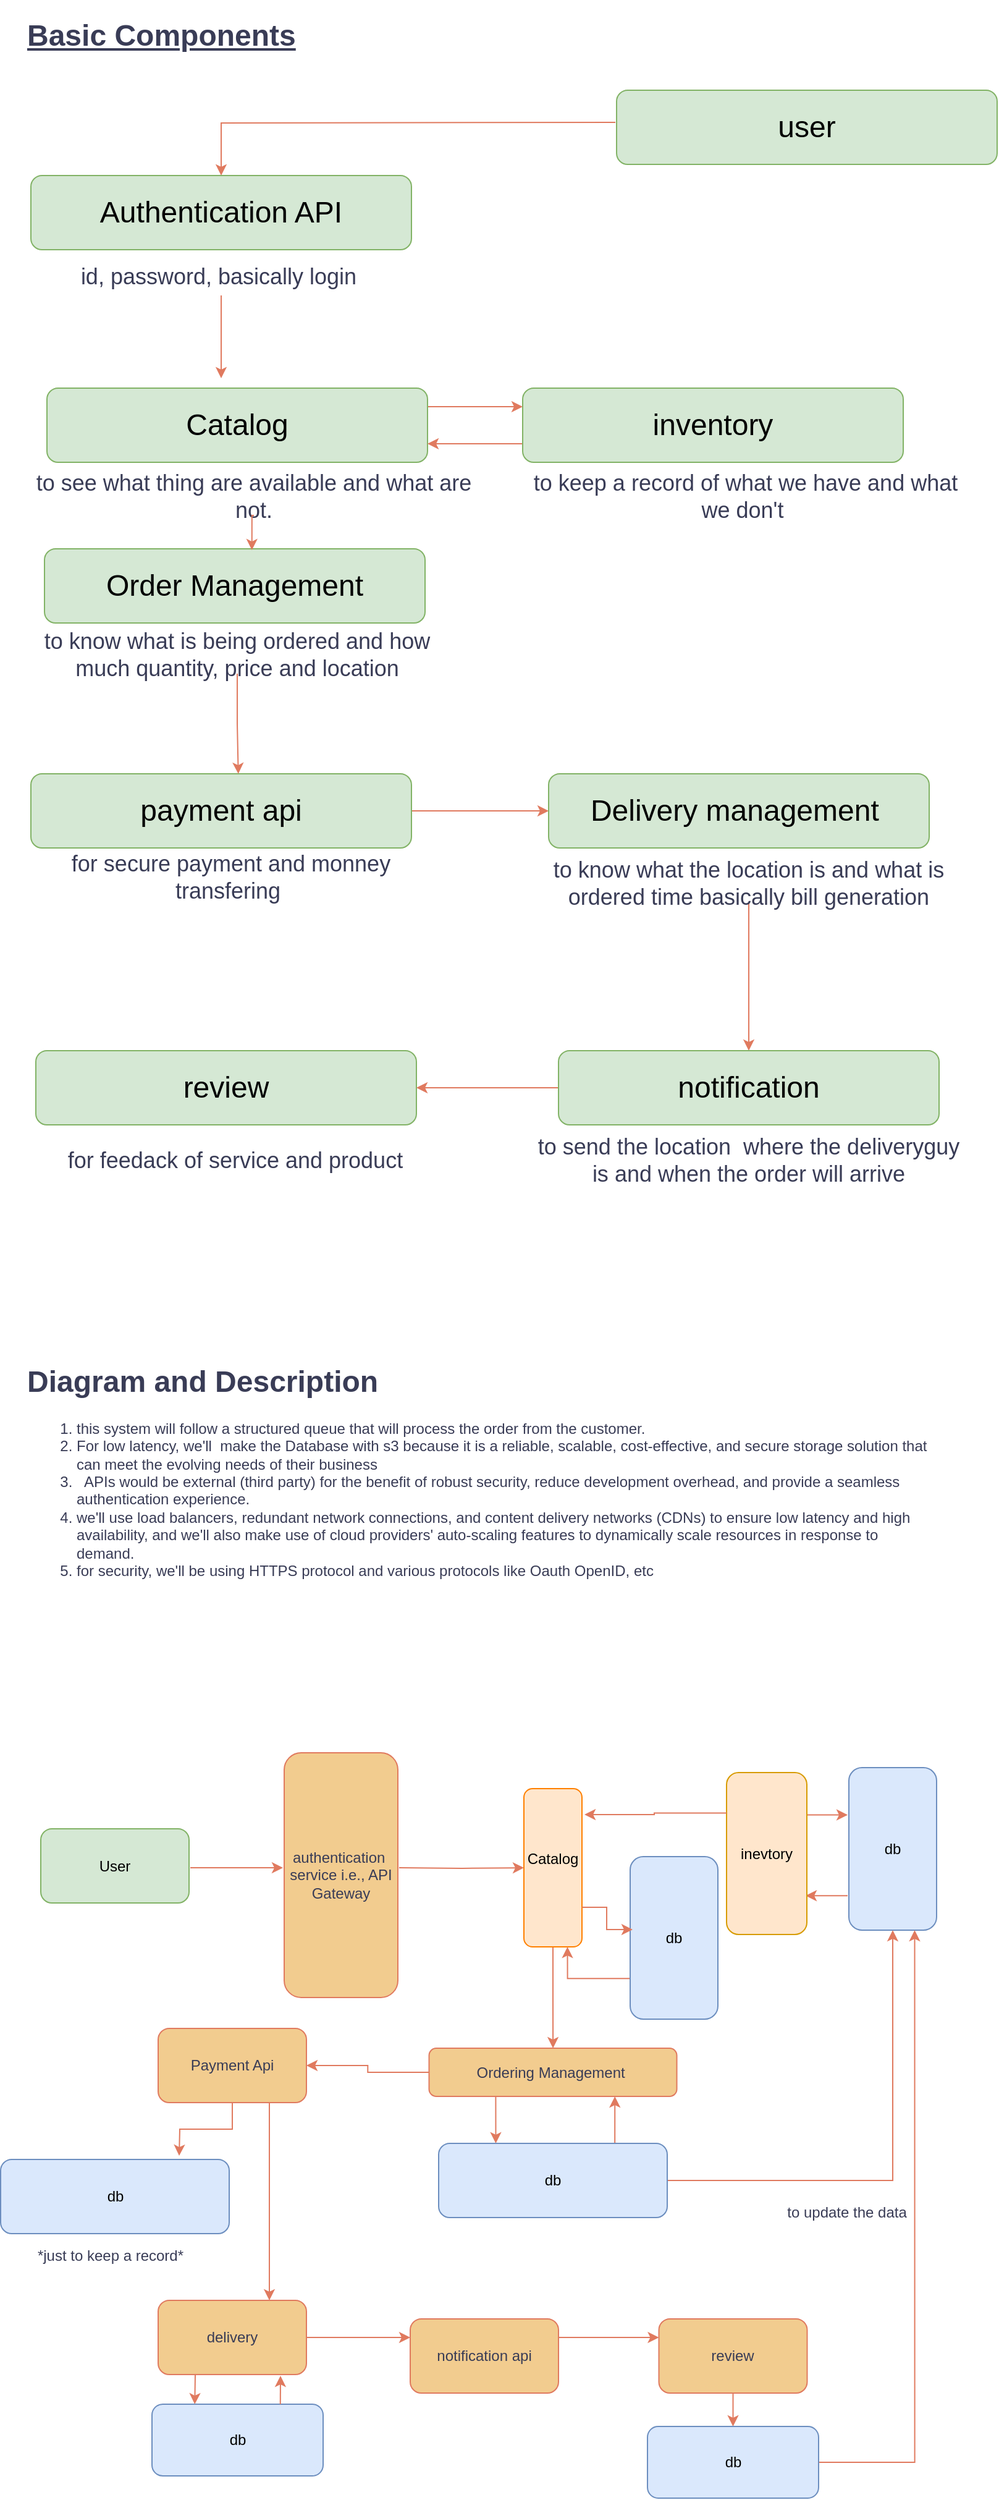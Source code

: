 <mxfile version="24.3.0" type="github">
  <diagram name="Page-1" id="rZl5qJRqtmKBaisi7E9L">
    <mxGraphModel dx="880" dy="-640" grid="0" gridSize="10" guides="1" tooltips="1" connect="1" arrows="1" fold="1" page="1" pageScale="1" pageWidth="850" pageHeight="1100" math="0" shadow="0">
      <root>
        <mxCell id="0" />
        <mxCell id="1" parent="0" />
        <mxCell id="FJac4kEjW2PNh2A5RaV5-8" style="edgeStyle=orthogonalEdgeStyle;rounded=0;orthogonalLoop=1;jettySize=auto;html=1;exitX=1;exitY=0.5;exitDx=0;exitDy=0;strokeColor=#E07A5F;fontColor=#393C56;fillColor=#F2CC8F;" edge="1" parent="1">
          <mxGeometry relative="1" as="geometry">
            <mxPoint x="244" y="2646" as="targetPoint" />
            <mxPoint x="169" y="2646" as="sourcePoint" />
          </mxGeometry>
        </mxCell>
        <mxCell id="FJac4kEjW2PNh2A5RaV5-1" value="User" style="rounded=1;whiteSpace=wrap;html=1;labelBackgroundColor=none;fillColor=#d5e8d4;strokeColor=#82b366;" vertex="1" parent="1">
          <mxGeometry x="48" y="2614.5" width="120" height="60" as="geometry" />
        </mxCell>
        <mxCell id="FJac4kEjW2PNh2A5RaV5-10" style="edgeStyle=orthogonalEdgeStyle;rounded=0;orthogonalLoop=1;jettySize=auto;html=1;exitX=1;exitY=0.5;exitDx=0;exitDy=0;entryX=0;entryY=0.5;entryDx=0;entryDy=0;strokeColor=#E07A5F;fontColor=#393C56;fillColor=#F2CC8F;" edge="1" parent="1" target="FJac4kEjW2PNh2A5RaV5-4">
          <mxGeometry relative="1" as="geometry">
            <mxPoint x="338" y="2646" as="sourcePoint" />
          </mxGeometry>
        </mxCell>
        <mxCell id="FJac4kEjW2PNh2A5RaV5-3" value="authentication&amp;nbsp;&lt;div&gt;service i.e., API Gateway&lt;/div&gt;" style="rounded=1;whiteSpace=wrap;html=1;strokeColor=#E07A5F;fontColor=#393C56;fillColor=#F2CC8F;" vertex="1" parent="1">
          <mxGeometry x="245" y="2553" width="92" height="198" as="geometry" />
        </mxCell>
        <mxCell id="FJac4kEjW2PNh2A5RaV5-57" style="edgeStyle=orthogonalEdgeStyle;rounded=0;orthogonalLoop=1;jettySize=auto;html=1;exitX=0.5;exitY=1;exitDx=0;exitDy=0;strokeColor=#E07A5F;fontColor=#393C56;fillColor=#F2CC8F;" edge="1" parent="1" source="FJac4kEjW2PNh2A5RaV5-4" target="FJac4kEjW2PNh2A5RaV5-11">
          <mxGeometry relative="1" as="geometry" />
        </mxCell>
        <mxCell id="FJac4kEjW2PNh2A5RaV5-4" value="Catalog&lt;div&gt;&amp;nbsp;&amp;nbsp;&lt;/div&gt;" style="rounded=1;whiteSpace=wrap;html=1;strokeColor=#FF8000;fillColor=#FFE6CC;" vertex="1" parent="1">
          <mxGeometry x="439" y="2582" width="47" height="128" as="geometry" />
        </mxCell>
        <mxCell id="FJac4kEjW2PNh2A5RaV5-17" style="edgeStyle=orthogonalEdgeStyle;rounded=0;orthogonalLoop=1;jettySize=auto;html=1;exitX=0.25;exitY=1;exitDx=0;exitDy=0;strokeColor=#E07A5F;fontColor=#393C56;fillColor=#F2CC8F;entryX=0.25;entryY=0;entryDx=0;entryDy=0;" edge="1" parent="1" source="FJac4kEjW2PNh2A5RaV5-11" target="FJac4kEjW2PNh2A5RaV5-16">
          <mxGeometry relative="1" as="geometry">
            <mxPoint x="459" y="2849" as="targetPoint" />
          </mxGeometry>
        </mxCell>
        <mxCell id="FJac4kEjW2PNh2A5RaV5-66" style="edgeStyle=orthogonalEdgeStyle;rounded=0;orthogonalLoop=1;jettySize=auto;html=1;exitX=0;exitY=0.5;exitDx=0;exitDy=0;entryX=1;entryY=0.5;entryDx=0;entryDy=0;strokeColor=#E07A5F;fontColor=#393C56;fillColor=#F2CC8F;" edge="1" parent="1" source="FJac4kEjW2PNh2A5RaV5-11" target="FJac4kEjW2PNh2A5RaV5-65">
          <mxGeometry relative="1" as="geometry" />
        </mxCell>
        <mxCell id="FJac4kEjW2PNh2A5RaV5-11" value="Ordering Management&amp;nbsp;" style="rounded=1;whiteSpace=wrap;html=1;strokeColor=#E07A5F;fontColor=#393C56;fillColor=#F2CC8F;" vertex="1" parent="1">
          <mxGeometry x="362.25" y="2792" width="200.5" height="39" as="geometry" />
        </mxCell>
        <mxCell id="FJac4kEjW2PNh2A5RaV5-55" style="edgeStyle=orthogonalEdgeStyle;rounded=0;orthogonalLoop=1;jettySize=auto;html=1;exitX=0;exitY=0.75;exitDx=0;exitDy=0;entryX=1;entryY=0.75;entryDx=0;entryDy=0;strokeColor=#E07A5F;fontColor=#393C56;fillColor=#F2CC8F;" edge="1" parent="1">
          <mxGeometry relative="1" as="geometry">
            <mxPoint x="701" y="2668.625" as="sourcePoint" />
            <mxPoint x="667" y="2668.75" as="targetPoint" />
          </mxGeometry>
        </mxCell>
        <mxCell id="FJac4kEjW2PNh2A5RaV5-12" value="db" style="rounded=1;whiteSpace=wrap;html=1;strokeColor=#6c8ebf;fillColor=#dae8fc;rotation=0;" vertex="1" parent="1">
          <mxGeometry x="702" y="2565" width="71" height="131.5" as="geometry" />
        </mxCell>
        <mxCell id="FJac4kEjW2PNh2A5RaV5-18" style="edgeStyle=orthogonalEdgeStyle;rounded=0;orthogonalLoop=1;jettySize=auto;html=1;exitX=0.75;exitY=0;exitDx=0;exitDy=0;entryX=0.75;entryY=1;entryDx=0;entryDy=0;strokeColor=#E07A5F;fontColor=#393C56;fillColor=#F2CC8F;" edge="1" parent="1" source="FJac4kEjW2PNh2A5RaV5-16" target="FJac4kEjW2PNh2A5RaV5-11">
          <mxGeometry relative="1" as="geometry" />
        </mxCell>
        <mxCell id="FJac4kEjW2PNh2A5RaV5-62" style="edgeStyle=orthogonalEdgeStyle;rounded=0;orthogonalLoop=1;jettySize=auto;html=1;exitX=1;exitY=0.5;exitDx=0;exitDy=0;entryX=0.5;entryY=1;entryDx=0;entryDy=0;strokeColor=#E07A5F;fontColor=#393C56;fillColor=#F2CC8F;" edge="1" parent="1" source="FJac4kEjW2PNh2A5RaV5-16" target="FJac4kEjW2PNh2A5RaV5-12">
          <mxGeometry relative="1" as="geometry">
            <mxPoint x="661.5" y="2711.5" as="targetPoint" />
          </mxGeometry>
        </mxCell>
        <mxCell id="FJac4kEjW2PNh2A5RaV5-16" value="db" style="rounded=1;whiteSpace=wrap;html=1;strokeColor=#6c8ebf;fillColor=#dae8fc;" vertex="1" parent="1">
          <mxGeometry x="370" y="2869" width="185" height="60" as="geometry" />
        </mxCell>
        <mxCell id="FJac4kEjW2PNh2A5RaV5-60" style="edgeStyle=orthogonalEdgeStyle;rounded=0;orthogonalLoop=1;jettySize=auto;html=1;exitX=1;exitY=0.25;exitDx=0;exitDy=0;entryX=0;entryY=0.25;entryDx=0;entryDy=0;strokeColor=#E07A5F;fontColor=#393C56;fillColor=#F2CC8F;" edge="1" parent="1">
          <mxGeometry relative="1" as="geometry">
            <mxPoint x="667" y="2603.25" as="sourcePoint" />
            <mxPoint x="701" y="2602.875" as="targetPoint" />
          </mxGeometry>
        </mxCell>
        <mxCell id="FJac4kEjW2PNh2A5RaV5-21" value="inevtory" style="rounded=1;whiteSpace=wrap;html=1;strokeColor=#d79b00;fillColor=#ffe6cc;" vertex="1" parent="1">
          <mxGeometry x="603" y="2569" width="65" height="131" as="geometry" />
        </mxCell>
        <mxCell id="FJac4kEjW2PNh2A5RaV5-39" style="edgeStyle=orthogonalEdgeStyle;rounded=0;orthogonalLoop=1;jettySize=auto;html=1;entryX=0.5;entryY=0;entryDx=0;entryDy=0;strokeColor=#E07A5F;fontColor=#393C56;fillColor=#F2CC8F;" edge="1" parent="1" target="FJac4kEjW2PNh2A5RaV5-30">
          <mxGeometry relative="1" as="geometry">
            <mxPoint x="513" y="1234" as="sourcePoint" />
          </mxGeometry>
        </mxCell>
        <mxCell id="FJac4kEjW2PNh2A5RaV5-27" value="&lt;font style=&quot;font-size: 24px;&quot;&gt;user&lt;/font&gt;" style="rounded=1;whiteSpace=wrap;html=1;strokeColor=#82b366;fillColor=#d5e8d4;movable=1;resizable=1;rotatable=1;deletable=1;editable=1;locked=0;connectable=1;" vertex="1" parent="1">
          <mxGeometry x="514" y="1208" width="308" height="60" as="geometry" />
        </mxCell>
        <mxCell id="FJac4kEjW2PNh2A5RaV5-28" value="&lt;font style=&quot;font-size: 24px;&quot;&gt;Order Management&lt;/font&gt;" style="rounded=1;whiteSpace=wrap;html=1;strokeColor=#82b366;fillColor=#d5e8d4;movable=1;resizable=1;rotatable=1;deletable=1;editable=1;locked=0;connectable=1;" vertex="1" parent="1">
          <mxGeometry x="51" y="1579" width="308" height="60" as="geometry" />
        </mxCell>
        <mxCell id="FJac4kEjW2PNh2A5RaV5-41" style="edgeStyle=orthogonalEdgeStyle;rounded=0;orthogonalLoop=1;jettySize=auto;html=1;exitX=1;exitY=0.25;exitDx=0;exitDy=0;entryX=0;entryY=0.25;entryDx=0;entryDy=0;strokeColor=#E07A5F;fontColor=#393C56;fillColor=#F2CC8F;" edge="1" parent="1" source="FJac4kEjW2PNh2A5RaV5-29" target="FJac4kEjW2PNh2A5RaV5-31">
          <mxGeometry relative="1" as="geometry" />
        </mxCell>
        <mxCell id="FJac4kEjW2PNh2A5RaV5-29" value="&lt;font style=&quot;font-size: 24px;&quot;&gt;Catalog&lt;/font&gt;" style="rounded=1;whiteSpace=wrap;html=1;strokeColor=#82b366;fillColor=#d5e8d4;movable=1;resizable=1;rotatable=1;deletable=1;editable=1;locked=0;connectable=1;" vertex="1" parent="1">
          <mxGeometry x="53" y="1449" width="308" height="60" as="geometry" />
        </mxCell>
        <mxCell id="FJac4kEjW2PNh2A5RaV5-30" value="&lt;font style=&quot;font-size: 24px;&quot;&gt;Authentication API&lt;/font&gt;" style="rounded=1;whiteSpace=wrap;html=1;strokeColor=#82b366;fillColor=#d5e8d4;movable=1;resizable=1;rotatable=1;deletable=1;editable=1;locked=0;connectable=1;" vertex="1" parent="1">
          <mxGeometry x="40" y="1277" width="308" height="60" as="geometry" />
        </mxCell>
        <mxCell id="FJac4kEjW2PNh2A5RaV5-42" style="edgeStyle=orthogonalEdgeStyle;rounded=0;orthogonalLoop=1;jettySize=auto;html=1;exitX=0;exitY=0.75;exitDx=0;exitDy=0;entryX=1;entryY=0.75;entryDx=0;entryDy=0;strokeColor=#E07A5F;fontColor=#393C56;fillColor=#F2CC8F;" edge="1" parent="1" source="FJac4kEjW2PNh2A5RaV5-31" target="FJac4kEjW2PNh2A5RaV5-29">
          <mxGeometry relative="1" as="geometry" />
        </mxCell>
        <mxCell id="FJac4kEjW2PNh2A5RaV5-31" value="&lt;font style=&quot;font-size: 24px;&quot;&gt;inventory&lt;/font&gt;" style="rounded=1;whiteSpace=wrap;html=1;strokeColor=#82b366;fillColor=#d5e8d4;movable=1;resizable=1;rotatable=1;deletable=1;editable=1;locked=0;connectable=1;" vertex="1" parent="1">
          <mxGeometry x="438" y="1449" width="308" height="60" as="geometry" />
        </mxCell>
        <mxCell id="FJac4kEjW2PNh2A5RaV5-47" style="edgeStyle=orthogonalEdgeStyle;rounded=0;orthogonalLoop=1;jettySize=auto;html=1;exitX=1;exitY=0.5;exitDx=0;exitDy=0;strokeColor=#E07A5F;fontColor=#393C56;fillColor=#F2CC8F;entryX=0;entryY=0.5;entryDx=0;entryDy=0;" edge="1" parent="1" source="FJac4kEjW2PNh2A5RaV5-32" target="FJac4kEjW2PNh2A5RaV5-33">
          <mxGeometry relative="1" as="geometry">
            <mxPoint x="413" y="1794" as="targetPoint" />
          </mxGeometry>
        </mxCell>
        <mxCell id="FJac4kEjW2PNh2A5RaV5-32" value="&lt;font style=&quot;font-size: 24px;&quot;&gt;payment api&lt;/font&gt;" style="rounded=1;whiteSpace=wrap;html=1;strokeColor=#82b366;fillColor=#d5e8d4;movable=1;resizable=1;rotatable=1;deletable=1;editable=1;locked=0;connectable=1;" vertex="1" parent="1">
          <mxGeometry x="40" y="1761" width="308" height="60" as="geometry" />
        </mxCell>
        <mxCell id="FJac4kEjW2PNh2A5RaV5-33" value="&lt;font style=&quot;font-size: 24px;&quot;&gt;Delivery management&amp;nbsp;&lt;/font&gt;" style="rounded=1;whiteSpace=wrap;html=1;strokeColor=#82b366;fillColor=#d5e8d4;movable=1;resizable=1;rotatable=1;deletable=1;editable=1;locked=0;connectable=1;" vertex="1" parent="1">
          <mxGeometry x="459" y="1761" width="308" height="60" as="geometry" />
        </mxCell>
        <mxCell id="FJac4kEjW2PNh2A5RaV5-34" value="&lt;font style=&quot;font-size: 24px;&quot;&gt;review&lt;/font&gt;" style="rounded=1;whiteSpace=wrap;html=1;strokeColor=#82b366;fillColor=#d5e8d4;movable=1;resizable=1;rotatable=1;deletable=1;editable=1;locked=0;connectable=1;" vertex="1" parent="1">
          <mxGeometry x="44" y="1985" width="308" height="60" as="geometry" />
        </mxCell>
        <mxCell id="FJac4kEjW2PNh2A5RaV5-48" style="edgeStyle=orthogonalEdgeStyle;rounded=0;orthogonalLoop=1;jettySize=auto;html=1;strokeColor=#E07A5F;fontColor=#393C56;fillColor=#F2CC8F;" edge="1" parent="1" source="FJac4kEjW2PNh2A5RaV5-35">
          <mxGeometry relative="1" as="geometry">
            <mxPoint x="194" y="1441" as="targetPoint" />
          </mxGeometry>
        </mxCell>
        <mxCell id="FJac4kEjW2PNh2A5RaV5-35" value="&lt;font style=&quot;font-size: 18px;&quot;&gt;id, password, basically login&amp;nbsp;&lt;/font&gt;" style="text;html=1;align=center;verticalAlign=middle;whiteSpace=wrap;rounded=0;fontColor=#393C56;" vertex="1" parent="1">
          <mxGeometry x="45.5" y="1344" width="297" height="30" as="geometry" />
        </mxCell>
        <mxCell id="FJac4kEjW2PNh2A5RaV5-36" value="&lt;font style=&quot;font-size: 18px;&quot;&gt;to see what thing are available and what are not.&lt;/font&gt;" style="text;html=1;align=center;verticalAlign=middle;whiteSpace=wrap;rounded=0;fontColor=#393C56;" vertex="1" parent="1">
          <mxGeometry x="35" y="1522" width="371" height="30" as="geometry" />
        </mxCell>
        <mxCell id="FJac4kEjW2PNh2A5RaV5-37" value="&lt;font style=&quot;font-size: 18px;&quot;&gt;to know what is being ordered and how much quantity, price and location&lt;/font&gt;" style="text;html=1;align=center;verticalAlign=middle;whiteSpace=wrap;rounded=0;fontColor=#393C56;" vertex="1" parent="1">
          <mxGeometry x="35" y="1650" width="344" height="30" as="geometry" />
        </mxCell>
        <mxCell id="FJac4kEjW2PNh2A5RaV5-43" value="&lt;font style=&quot;font-size: 18px;&quot;&gt;to keep a record of what we have and what we don&#39;t&amp;nbsp;&lt;/font&gt;" style="text;html=1;align=center;verticalAlign=middle;whiteSpace=wrap;rounded=0;fontColor=#393C56;" vertex="1" parent="1">
          <mxGeometry x="433" y="1522" width="371" height="30" as="geometry" />
        </mxCell>
        <mxCell id="FJac4kEjW2PNh2A5RaV5-45" style="edgeStyle=orthogonalEdgeStyle;rounded=0;orthogonalLoop=1;jettySize=auto;html=1;entryX=0.545;entryY=0;entryDx=0;entryDy=0;entryPerimeter=0;strokeColor=#E07A5F;fontColor=#393C56;fillColor=#F2CC8F;" edge="1" parent="1" source="FJac4kEjW2PNh2A5RaV5-37" target="FJac4kEjW2PNh2A5RaV5-32">
          <mxGeometry relative="1" as="geometry" />
        </mxCell>
        <mxCell id="FJac4kEjW2PNh2A5RaV5-46" value="&lt;font style=&quot;font-size: 18px;&quot;&gt;for secure payment and monney transfering&amp;nbsp;&lt;/font&gt;" style="text;html=1;align=center;verticalAlign=middle;whiteSpace=wrap;rounded=0;fontColor=#393C56;" vertex="1" parent="1">
          <mxGeometry x="30" y="1830" width="344" height="30" as="geometry" />
        </mxCell>
        <mxCell id="FJac4kEjW2PNh2A5RaV5-90" style="edgeStyle=orthogonalEdgeStyle;rounded=0;orthogonalLoop=1;jettySize=auto;html=1;entryX=0.5;entryY=0;entryDx=0;entryDy=0;strokeColor=#E07A5F;fontColor=#393C56;fillColor=#F2CC8F;" edge="1" parent="1" source="FJac4kEjW2PNh2A5RaV5-49" target="FJac4kEjW2PNh2A5RaV5-87">
          <mxGeometry relative="1" as="geometry" />
        </mxCell>
        <mxCell id="FJac4kEjW2PNh2A5RaV5-49" value="&lt;font style=&quot;font-size: 18px;&quot;&gt;to know what the location is and what is ordered time basically bill generation&lt;/font&gt;" style="text;html=1;align=center;verticalAlign=middle;whiteSpace=wrap;rounded=0;fontColor=#393C56;" vertex="1" parent="1">
          <mxGeometry x="449" y="1835" width="344" height="30" as="geometry" />
        </mxCell>
        <mxCell id="FJac4kEjW2PNh2A5RaV5-51" value="&lt;span style=&quot;font-size: 18px;&quot;&gt;for feedack of&amp;nbsp;&lt;/span&gt;&lt;span style=&quot;font-size: 18px;&quot;&gt;service&lt;/span&gt;&lt;span style=&quot;font-size: 18px;&quot;&gt;&amp;nbsp;and&amp;nbsp;&lt;/span&gt;&lt;span style=&quot;font-size: 18px;&quot;&gt;product&lt;/span&gt;&lt;span style=&quot;font-size: 18px;&quot;&gt;&amp;nbsp;&lt;/span&gt;" style="text;html=1;align=center;verticalAlign=middle;whiteSpace=wrap;rounded=0;fontColor=#393C56;" vertex="1" parent="1">
          <mxGeometry x="36" y="2059" width="344" height="30" as="geometry" />
        </mxCell>
        <mxCell id="FJac4kEjW2PNh2A5RaV5-64" value="to update the data" style="text;html=1;align=center;verticalAlign=middle;whiteSpace=wrap;rounded=0;fontColor=#393C56;" vertex="1" parent="1">
          <mxGeometry x="651" y="2910" width="99" height="30" as="geometry" />
        </mxCell>
        <mxCell id="FJac4kEjW2PNh2A5RaV5-68" style="edgeStyle=orthogonalEdgeStyle;rounded=0;orthogonalLoop=1;jettySize=auto;html=1;exitX=0.5;exitY=1;exitDx=0;exitDy=0;strokeColor=#E07A5F;fontColor=#393C56;fillColor=#F2CC8F;" edge="1" parent="1" source="FJac4kEjW2PNh2A5RaV5-65">
          <mxGeometry relative="1" as="geometry">
            <mxPoint x="160" y="2879" as="targetPoint" />
          </mxGeometry>
        </mxCell>
        <mxCell id="FJac4kEjW2PNh2A5RaV5-101" style="edgeStyle=orthogonalEdgeStyle;rounded=0;orthogonalLoop=1;jettySize=auto;html=1;exitX=0.75;exitY=1;exitDx=0;exitDy=0;entryX=0.75;entryY=0;entryDx=0;entryDy=0;strokeColor=#E07A5F;fontColor=#393C56;fillColor=#F2CC8F;" edge="1" parent="1" source="FJac4kEjW2PNh2A5RaV5-65" target="FJac4kEjW2PNh2A5RaV5-67">
          <mxGeometry relative="1" as="geometry" />
        </mxCell>
        <mxCell id="FJac4kEjW2PNh2A5RaV5-65" value="Payment Api" style="rounded=1;whiteSpace=wrap;html=1;strokeColor=#E07A5F;fontColor=#393C56;fillColor=#F2CC8F;" vertex="1" parent="1">
          <mxGeometry x="143" y="2776" width="120" height="60" as="geometry" />
        </mxCell>
        <mxCell id="FJac4kEjW2PNh2A5RaV5-71" style="edgeStyle=orthogonalEdgeStyle;rounded=0;orthogonalLoop=1;jettySize=auto;html=1;exitX=0.25;exitY=1;exitDx=0;exitDy=0;entryX=0.25;entryY=0;entryDx=0;entryDy=0;strokeColor=#E07A5F;fontColor=#393C56;fillColor=#F2CC8F;" edge="1" parent="1" source="FJac4kEjW2PNh2A5RaV5-67" target="FJac4kEjW2PNh2A5RaV5-70">
          <mxGeometry relative="1" as="geometry" />
        </mxCell>
        <mxCell id="FJac4kEjW2PNh2A5RaV5-94" style="edgeStyle=orthogonalEdgeStyle;rounded=0;orthogonalLoop=1;jettySize=auto;html=1;exitX=1;exitY=0.5;exitDx=0;exitDy=0;entryX=0;entryY=0.25;entryDx=0;entryDy=0;strokeColor=#E07A5F;fontColor=#393C56;fillColor=#F2CC8F;" edge="1" parent="1" source="FJac4kEjW2PNh2A5RaV5-67" target="FJac4kEjW2PNh2A5RaV5-93">
          <mxGeometry relative="1" as="geometry" />
        </mxCell>
        <mxCell id="FJac4kEjW2PNh2A5RaV5-67" value="delivery" style="rounded=1;whiteSpace=wrap;html=1;strokeColor=#E07A5F;fontColor=#393C56;fillColor=#F2CC8F;" vertex="1" parent="1">
          <mxGeometry x="143" y="2996" width="120" height="60" as="geometry" />
        </mxCell>
        <mxCell id="FJac4kEjW2PNh2A5RaV5-78" style="edgeStyle=orthogonalEdgeStyle;rounded=0;orthogonalLoop=1;jettySize=auto;html=1;exitX=0.5;exitY=1;exitDx=0;exitDy=0;entryX=0.5;entryY=0;entryDx=0;entryDy=0;strokeColor=#E07A5F;fontColor=#393C56;fillColor=#F2CC8F;" edge="1" parent="1" source="FJac4kEjW2PNh2A5RaV5-69" target="FJac4kEjW2PNh2A5RaV5-74">
          <mxGeometry relative="1" as="geometry" />
        </mxCell>
        <mxCell id="FJac4kEjW2PNh2A5RaV5-69" value="review" style="rounded=1;whiteSpace=wrap;html=1;strokeColor=#E07A5F;fontColor=#393C56;fillColor=#F2CC8F;" vertex="1" parent="1">
          <mxGeometry x="548.25" y="3011" width="120" height="60" as="geometry" />
        </mxCell>
        <mxCell id="FJac4kEjW2PNh2A5RaV5-70" value="db" style="rounded=1;whiteSpace=wrap;html=1;strokeColor=#6c8ebf;fillColor=#dae8fc;" vertex="1" parent="1">
          <mxGeometry x="138" y="3080" width="138.5" height="58" as="geometry" />
        </mxCell>
        <mxCell id="FJac4kEjW2PNh2A5RaV5-72" style="edgeStyle=orthogonalEdgeStyle;rounded=0;orthogonalLoop=1;jettySize=auto;html=1;exitX=0.75;exitY=0;exitDx=0;exitDy=0;entryX=0.825;entryY=1.017;entryDx=0;entryDy=0;entryPerimeter=0;strokeColor=#E07A5F;fontColor=#393C56;fillColor=#F2CC8F;" edge="1" parent="1" source="FJac4kEjW2PNh2A5RaV5-70" target="FJac4kEjW2PNh2A5RaV5-67">
          <mxGeometry relative="1" as="geometry" />
        </mxCell>
        <mxCell id="FJac4kEjW2PNh2A5RaV5-105" style="edgeStyle=orthogonalEdgeStyle;rounded=0;orthogonalLoop=1;jettySize=auto;html=1;entryX=0.75;entryY=1;entryDx=0;entryDy=0;strokeColor=#E07A5F;fontColor=#393C56;fillColor=#F2CC8F;" edge="1" parent="1" source="FJac4kEjW2PNh2A5RaV5-74" target="FJac4kEjW2PNh2A5RaV5-12">
          <mxGeometry relative="1" as="geometry" />
        </mxCell>
        <mxCell id="FJac4kEjW2PNh2A5RaV5-74" value="db" style="rounded=1;whiteSpace=wrap;html=1;strokeColor=#6c8ebf;fillColor=#dae8fc;" vertex="1" parent="1">
          <mxGeometry x="539" y="3098" width="138.5" height="58" as="geometry" />
        </mxCell>
        <mxCell id="FJac4kEjW2PNh2A5RaV5-86" value="&lt;h1 style=&quot;margin-top: 0px;&quot;&gt;Diagram and Description&lt;/h1&gt;&lt;p&gt;&lt;/p&gt;&lt;ol&gt;&lt;li&gt;this system will follow a structured queue that will process the order from the customer.&amp;nbsp;&lt;/li&gt;&lt;li&gt;For low latency, we&#39;ll&amp;nbsp; make the Database with s3 because it is a&lt;span style=&quot;background-color: initial;&quot;&gt;&amp;nbsp;&lt;/span&gt;reliable, scalable, cost-effective, and secure storage solution that can meet the evolving needs of their business&lt;/li&gt;&lt;li&gt;&lt;span style=&quot;background-color: initial;&quot;&gt;&amp;nbsp; APIs would be external (third party) for the benefit of&amp;nbsp;&lt;/span&gt;robust security, reduce development overhead, and provide a seamless authentication experience.&lt;/li&gt;&lt;li&gt;we&#39;ll use load balancers, redundant network connections, and content delivery networks (CDNs) to ensure low latency and high availability, and we&#39;ll also make use of cloud providers&#39; auto-scaling features to dynamically scale resources in response to demand.&lt;/li&gt;&lt;li&gt;for security, we&#39;ll be using HTTPS protocol and various protocols like Oauth OpenID, etc&lt;/li&gt;&lt;/ol&gt;&lt;p&gt;&lt;/p&gt;" style="text;html=1;whiteSpace=wrap;overflow=hidden;rounded=0;fontColor=#393C56;" vertex="1" parent="1">
          <mxGeometry x="34.5" y="2232" width="734.5" height="226" as="geometry" />
        </mxCell>
        <mxCell id="FJac4kEjW2PNh2A5RaV5-91" style="edgeStyle=orthogonalEdgeStyle;rounded=0;orthogonalLoop=1;jettySize=auto;html=1;exitX=0;exitY=0.5;exitDx=0;exitDy=0;entryX=1;entryY=0.5;entryDx=0;entryDy=0;strokeColor=#E07A5F;fontColor=#393C56;fillColor=#F2CC8F;" edge="1" parent="1" source="FJac4kEjW2PNh2A5RaV5-87" target="FJac4kEjW2PNh2A5RaV5-34">
          <mxGeometry relative="1" as="geometry" />
        </mxCell>
        <mxCell id="FJac4kEjW2PNh2A5RaV5-87" value="&lt;font style=&quot;font-size: 24px;&quot;&gt;notification&lt;/font&gt;" style="rounded=1;whiteSpace=wrap;html=1;strokeColor=#82b366;fillColor=#d5e8d4;movable=1;resizable=1;rotatable=1;deletable=1;editable=1;locked=0;connectable=1;" vertex="1" parent="1">
          <mxGeometry x="467" y="1985" width="308" height="60" as="geometry" />
        </mxCell>
        <mxCell id="FJac4kEjW2PNh2A5RaV5-88" value="&lt;span style=&quot;font-size: 18px;&quot;&gt;to send the location&amp;nbsp; where the deliveryguy is and when the order will arrive&lt;/span&gt;" style="text;html=1;align=center;verticalAlign=middle;whiteSpace=wrap;rounded=0;fontColor=#393C56;" vertex="1" parent="1">
          <mxGeometry x="449" y="2059" width="344" height="30" as="geometry" />
        </mxCell>
        <mxCell id="FJac4kEjW2PNh2A5RaV5-92" style="edgeStyle=orthogonalEdgeStyle;rounded=0;orthogonalLoop=1;jettySize=auto;html=1;exitX=0.5;exitY=1;exitDx=0;exitDy=0;entryX=0.545;entryY=0.017;entryDx=0;entryDy=0;entryPerimeter=0;strokeColor=#E07A5F;fontColor=#393C56;fillColor=#F2CC8F;" edge="1" parent="1" source="FJac4kEjW2PNh2A5RaV5-36" target="FJac4kEjW2PNh2A5RaV5-28">
          <mxGeometry relative="1" as="geometry" />
        </mxCell>
        <mxCell id="FJac4kEjW2PNh2A5RaV5-95" style="edgeStyle=orthogonalEdgeStyle;rounded=0;orthogonalLoop=1;jettySize=auto;html=1;exitX=1;exitY=0.25;exitDx=0;exitDy=0;entryX=0;entryY=0.25;entryDx=0;entryDy=0;strokeColor=#E07A5F;fontColor=#393C56;fillColor=#F2CC8F;" edge="1" parent="1" source="FJac4kEjW2PNh2A5RaV5-93" target="FJac4kEjW2PNh2A5RaV5-69">
          <mxGeometry relative="1" as="geometry" />
        </mxCell>
        <mxCell id="FJac4kEjW2PNh2A5RaV5-93" value="notification api" style="rounded=1;whiteSpace=wrap;html=1;strokeColor=#E07A5F;fontColor=#393C56;fillColor=#F2CC8F;" vertex="1" parent="1">
          <mxGeometry x="347" y="3011" width="120" height="60" as="geometry" />
        </mxCell>
        <mxCell id="FJac4kEjW2PNh2A5RaV5-97" value="&lt;b style=&quot;&quot;&gt;&lt;font style=&quot;font-size: 24px;&quot;&gt;&lt;u&gt;Basic Components&lt;/u&gt;&lt;/font&gt;&lt;/b&gt;" style="text;html=1;align=left;verticalAlign=middle;whiteSpace=wrap;rounded=0;fontColor=#393C56;" vertex="1" parent="1">
          <mxGeometry x="34.5" y="1135" width="369.5" height="58" as="geometry" />
        </mxCell>
        <mxCell id="FJac4kEjW2PNh2A5RaV5-103" style="edgeStyle=orthogonalEdgeStyle;rounded=0;orthogonalLoop=1;jettySize=auto;html=1;exitX=0;exitY=0.75;exitDx=0;exitDy=0;entryX=0.75;entryY=1;entryDx=0;entryDy=0;strokeColor=#E07A5F;fontColor=#393C56;fillColor=#F2CC8F;" edge="1" parent="1" source="FJac4kEjW2PNh2A5RaV5-99" target="FJac4kEjW2PNh2A5RaV5-4">
          <mxGeometry relative="1" as="geometry" />
        </mxCell>
        <mxCell id="FJac4kEjW2PNh2A5RaV5-99" value="db" style="rounded=1;whiteSpace=wrap;html=1;strokeColor=#6c8ebf;fillColor=#dae8fc;rotation=0;" vertex="1" parent="1">
          <mxGeometry x="525" y="2637" width="71" height="131.5" as="geometry" />
        </mxCell>
        <mxCell id="FJac4kEjW2PNh2A5RaV5-100" value="db" style="rounded=1;whiteSpace=wrap;html=1;strokeColor=#6c8ebf;fillColor=#dae8fc;" vertex="1" parent="1">
          <mxGeometry x="15.5" y="2882" width="185" height="60" as="geometry" />
        </mxCell>
        <mxCell id="FJac4kEjW2PNh2A5RaV5-102" style="edgeStyle=orthogonalEdgeStyle;rounded=0;orthogonalLoop=1;jettySize=auto;html=1;exitX=1;exitY=0.75;exitDx=0;exitDy=0;entryX=0.028;entryY=0.449;entryDx=0;entryDy=0;entryPerimeter=0;strokeColor=#E07A5F;fontColor=#393C56;fillColor=#F2CC8F;" edge="1" parent="1" source="FJac4kEjW2PNh2A5RaV5-4" target="FJac4kEjW2PNh2A5RaV5-99">
          <mxGeometry relative="1" as="geometry" />
        </mxCell>
        <mxCell id="FJac4kEjW2PNh2A5RaV5-104" style="edgeStyle=orthogonalEdgeStyle;rounded=0;orthogonalLoop=1;jettySize=auto;html=1;exitX=0;exitY=0.25;exitDx=0;exitDy=0;entryX=1.043;entryY=0.164;entryDx=0;entryDy=0;entryPerimeter=0;strokeColor=#E07A5F;fontColor=#393C56;fillColor=#F2CC8F;" edge="1" parent="1" source="FJac4kEjW2PNh2A5RaV5-21" target="FJac4kEjW2PNh2A5RaV5-4">
          <mxGeometry relative="1" as="geometry" />
        </mxCell>
        <mxCell id="FJac4kEjW2PNh2A5RaV5-106" value="*just to keep a record*" style="text;html=1;align=center;verticalAlign=middle;whiteSpace=wrap;rounded=0;fontColor=#393C56;" vertex="1" parent="1">
          <mxGeometry x="35" y="2945" width="138.5" height="30" as="geometry" />
        </mxCell>
      </root>
    </mxGraphModel>
  </diagram>
</mxfile>
